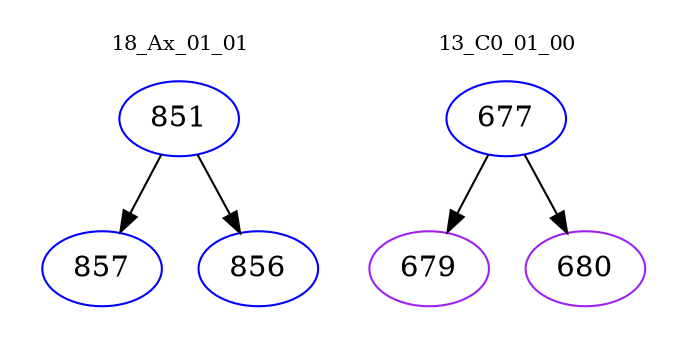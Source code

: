 digraph{
subgraph cluster_0 {
color = white
label = "18_Ax_01_01";
fontsize=10;
T0_851 [label="851", color="blue"]
T0_851 -> T0_857 [color="black"]
T0_857 [label="857", color="blue"]
T0_851 -> T0_856 [color="black"]
T0_856 [label="856", color="blue"]
}
subgraph cluster_1 {
color = white
label = "13_C0_01_00";
fontsize=10;
T1_677 [label="677", color="blue"]
T1_677 -> T1_679 [color="black"]
T1_679 [label="679", color="purple"]
T1_677 -> T1_680 [color="black"]
T1_680 [label="680", color="purple"]
}
}
